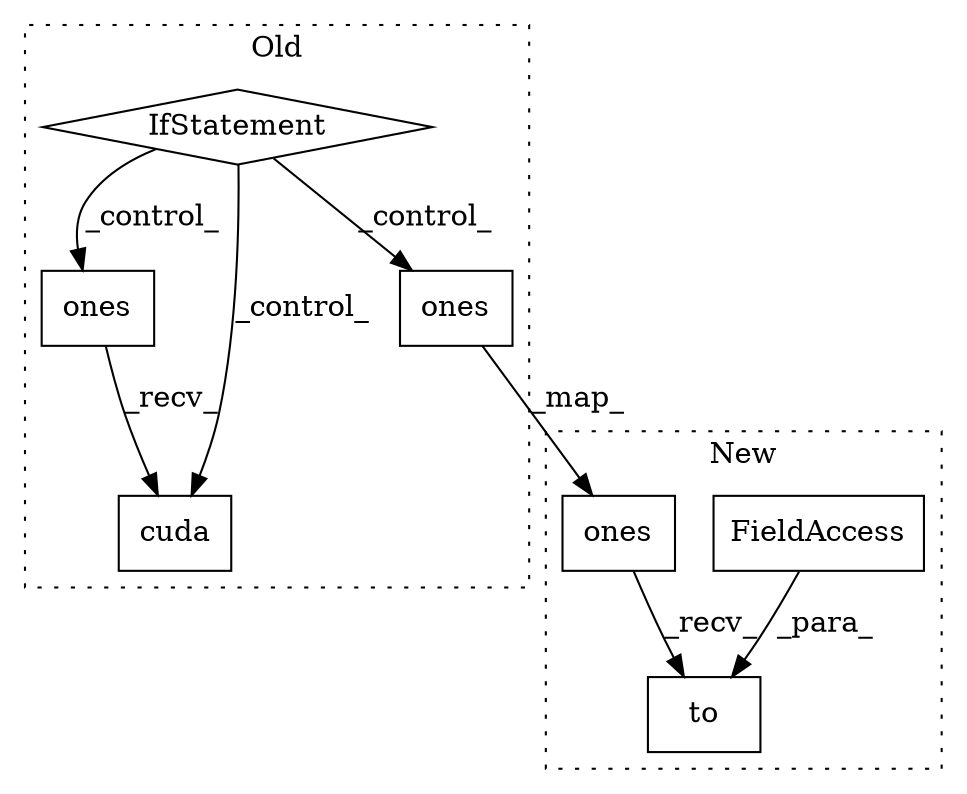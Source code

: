 digraph G {
subgraph cluster0 {
1 [label="ones" a="32" s="1578,1598" l="5,1" shape="box"];
3 [label="cuda" a="32" s="1600" l="6" shape="box"];
5 [label="IfStatement" a="25" s="1295,1324" l="4,2" shape="diamond"];
6 [label="ones" a="32" s="1859,1879" l="5,1" shape="box"];
label = "Old";
style="dotted";
}
subgraph cluster1 {
2 [label="to" a="32" s="1651,1665" l="3,1" shape="box"];
4 [label="FieldAccess" a="22" s="1654" l="11" shape="box"];
7 [label="ones" a="32" s="1629,1649" l="5,1" shape="box"];
label = "New";
style="dotted";
}
1 -> 3 [label="_recv_"];
4 -> 2 [label="_para_"];
5 -> 3 [label="_control_"];
5 -> 1 [label="_control_"];
5 -> 6 [label="_control_"];
6 -> 7 [label="_map_"];
7 -> 2 [label="_recv_"];
}